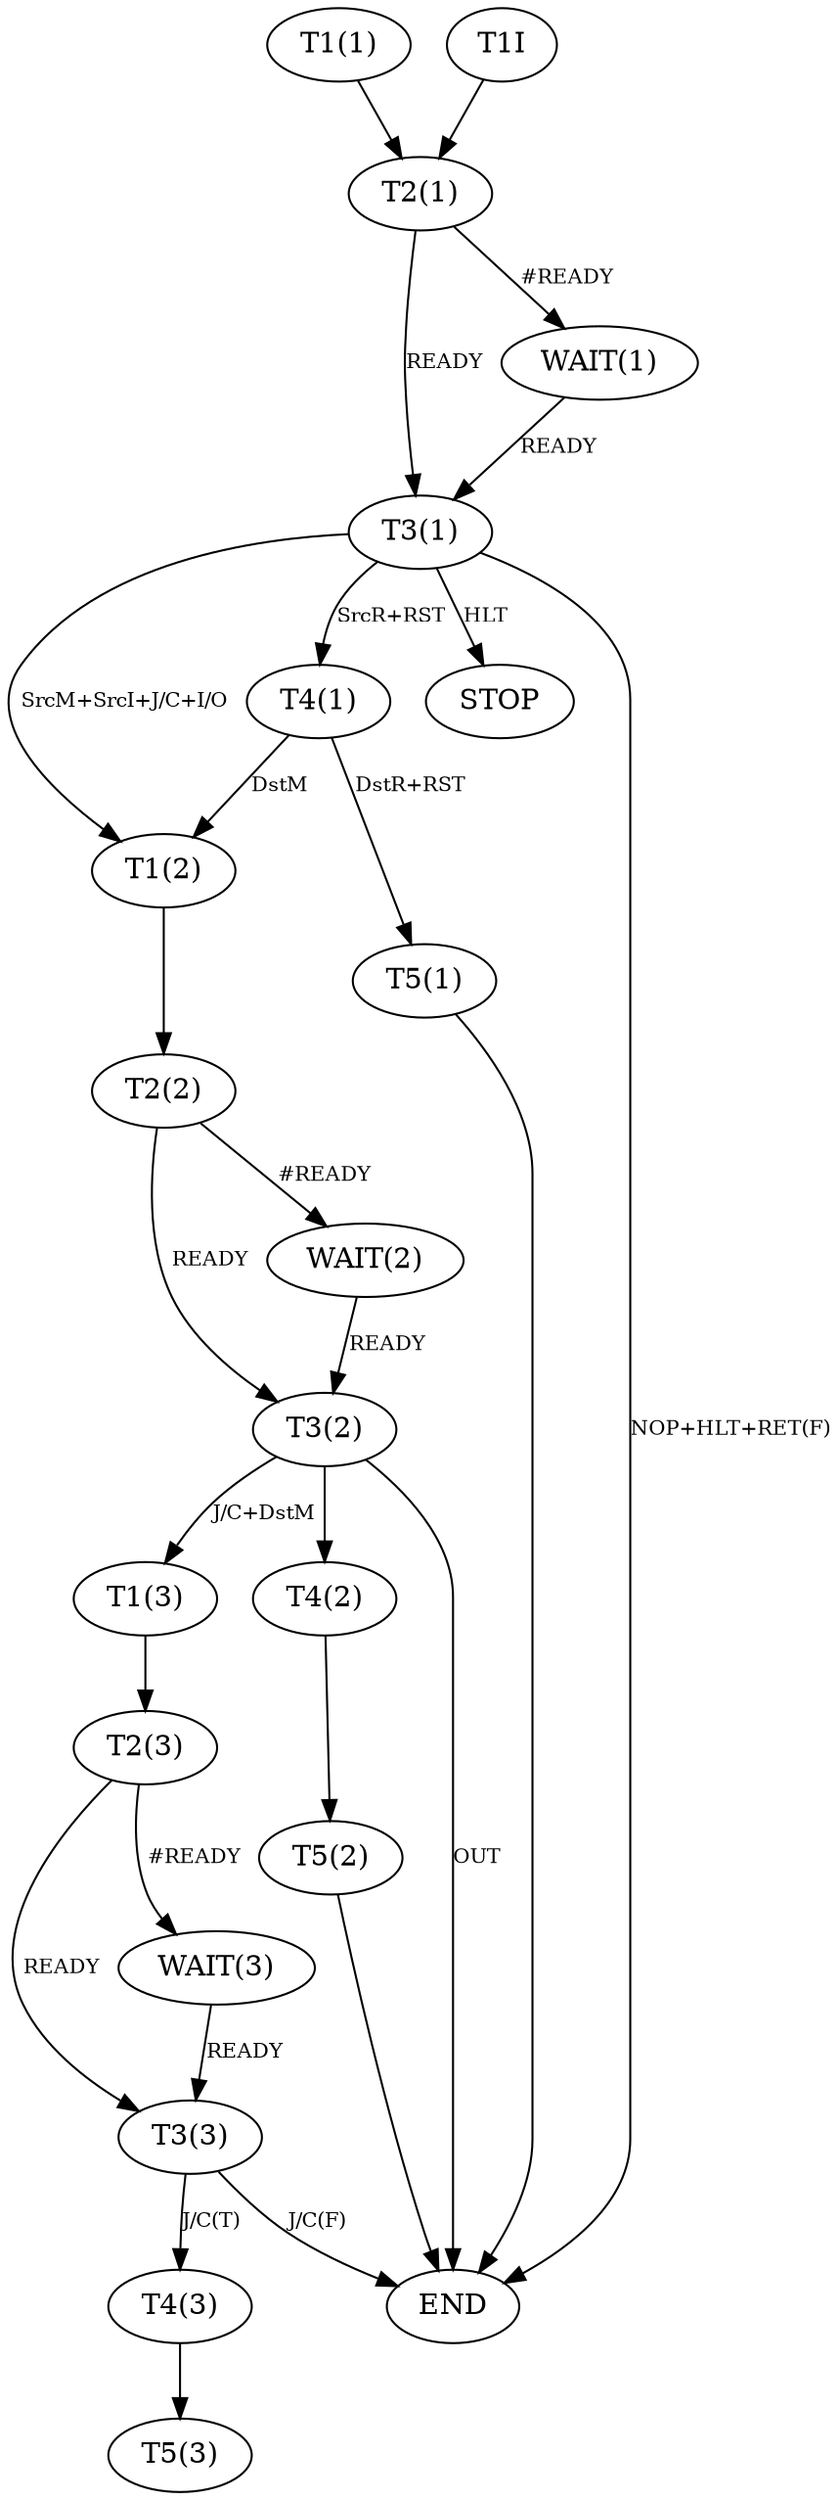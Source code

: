 digraph StateMach {
	T1C1			[ label="T1(1)" ];
	T1C2			[ label="T1(2)" ];
	T1C3			[ label="T1(3)" ];
	T2C1			[ label="T2(1)" ];
	T2C2			[ label="T2(2)" ];
	T2C3			[ label="T2(3)" ];
	T3C1			[ label="T3(1)" ];
	T3C2			[ label="T3(2)" ];
	T3C3			[ label="T3(3)" ];
	T4C1			[ label="T4(1)" ];
	T4C2			[ label="T4(2)" ];
	T4C3			[ label="T4(3)" ];
	T5C1			[ label="T5(1)" ];
	T5C2			[ label="T5(2)" ];
	T5C3			[ label="T5(3)" ];
	T1I				[ label="T1I" ];
	WC1				[ label="WAIT(1)" ];
	WC2				[ label="WAIT(2)" ];
	WC3				[ label="WAIT(3)" ];
	STOP			[ label="STOP" ];
	END				[ label="END" ];
	
	T1I->T2C1;
	T1C1->T2C1;
	T2C1->WC1		[ label="#READY", fontsize=10 ];
	WC1->T3C1		[ label="READY", fontsize=10 ];
	T2C1->T3C1		[ label="READY", fontsize=10 ];
	T3C1->STOP		[ label="HLT", fontsize=10 ];
	T3C1->END		[ label="NOP+HLT+RET(F)", fontsize=10 ];
	T3C1->T4C1		[ label="SrcR+RST", fontsize=10 ];
	T4C1->T5C1		[ label="DstR+RST", fontsize=10 ];
	T5C1->END;
	
	T3C1->T1C2		[ label="SrcM+SrcI+J/C+I/O", fontsize=10 ];
	T4C1->T1C2		[ label="DstM", fontsize=10 ];
	T1C2->T2C2;
	T2C2->WC2		[ label="#READY", fontsize=10 ];
	T2C2->T3C2		[ label="READY", fontsize=10 ];
	WC2->T3C2		[ label="READY", fontsize=10 ];
	T3C2->T4C2;
	T3C2->END		[ label="OUT", fontsize=10 ];
	T4C2->T5C2;
	T5C2->END;
	
	T3C2->T1C3		[ label="J/C+DstM", fontsize=10 ]
	T1C3->T2C3;
	T2C3->WC3		[ label="#READY", fontsize=10 ];
	T2C3->T3C3		[ label="READY", fontsize=10 ];
	WC3->T3C3		[ label="READY", fontsize=10 ];
	T3C3->T4C3		[ label="J/C(T)", fontsize=10 ];
	T3C3->END		[ label="J/C(F)", fontsize=10 ];
	T4C3->T5C3;
	
}
